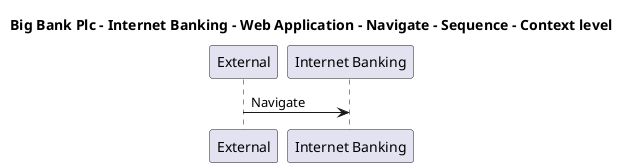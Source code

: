 @startuml

title Big Bank Plc - Internet Banking - Web Application - Navigate - Sequence - Context level

participant "External" as C4InterFlow.SoftwareSystems.ExternalSystem
participant "Internet Banking" as BigBankPlc.SoftwareSystems.InternetBanking

C4InterFlow.SoftwareSystems.ExternalSystem -> BigBankPlc.SoftwareSystems.InternetBanking : Navigate


@enduml

